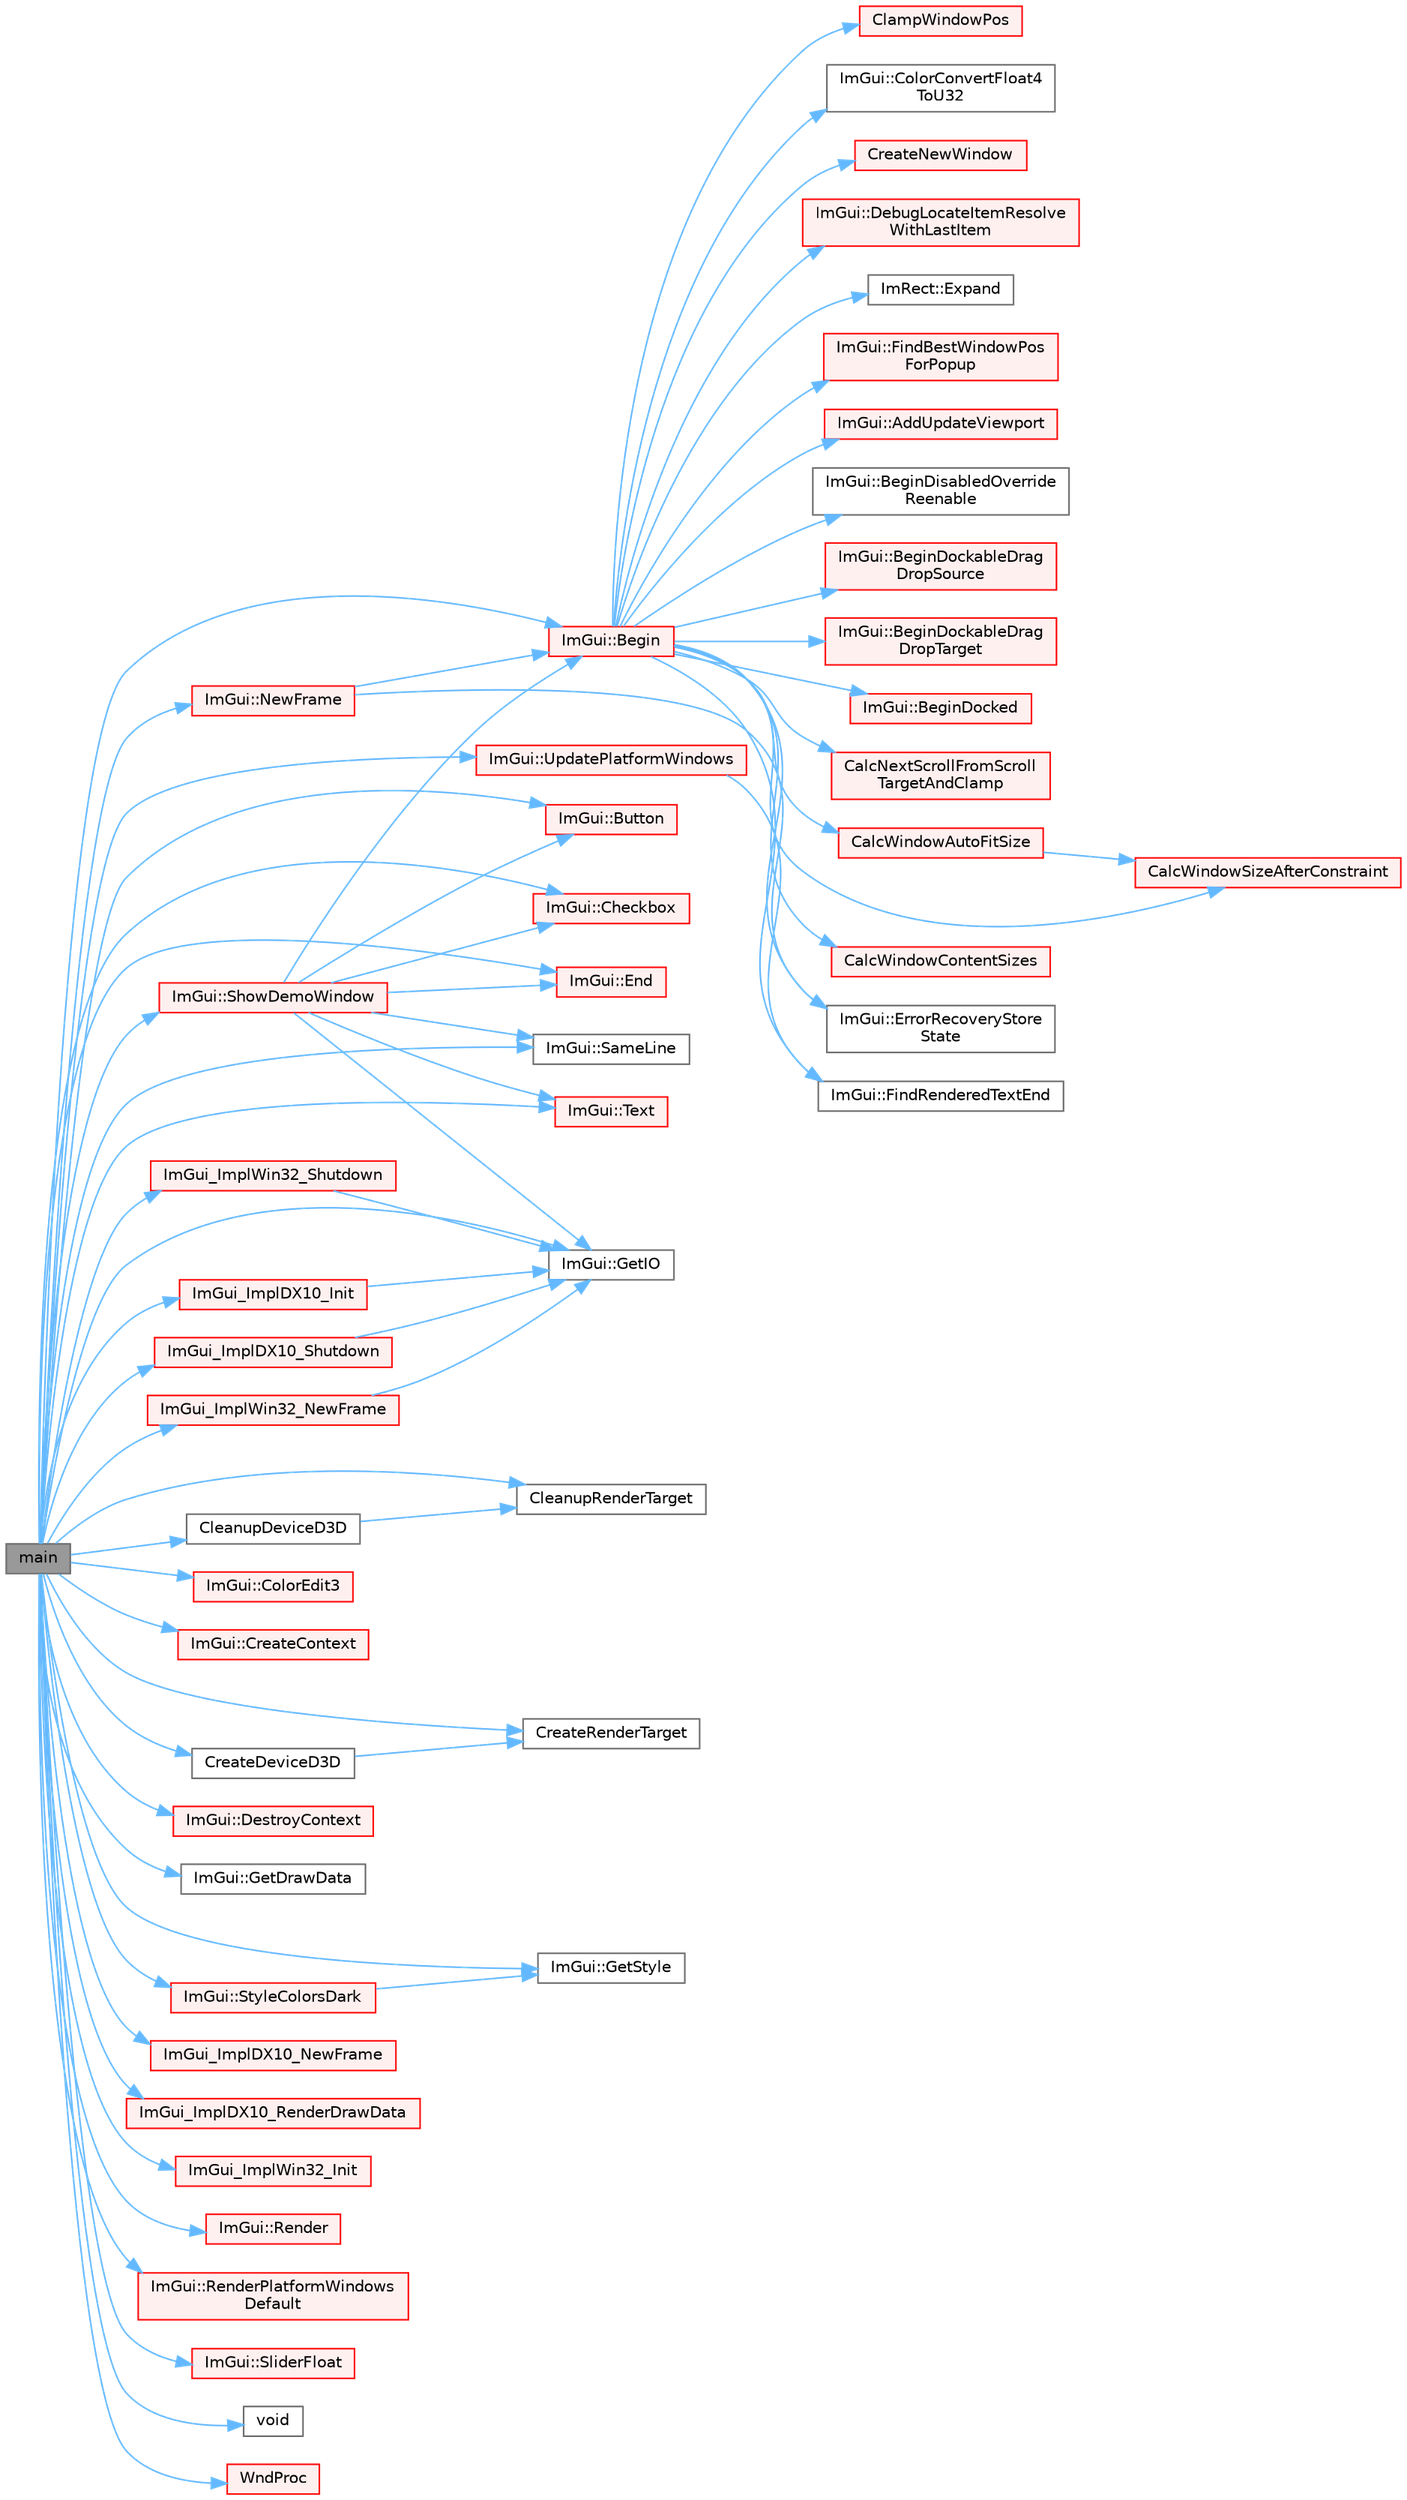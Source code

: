 digraph "main"
{
 // LATEX_PDF_SIZE
  bgcolor="transparent";
  edge [fontname=Helvetica,fontsize=10,labelfontname=Helvetica,labelfontsize=10];
  node [fontname=Helvetica,fontsize=10,shape=box,height=0.2,width=0.4];
  rankdir="LR";
  Node1 [id="Node000001",label="main",height=0.2,width=0.4,color="gray40", fillcolor="grey60", style="filled", fontcolor="black",tooltip=" "];
  Node1 -> Node2 [id="edge1_Node000001_Node000002",color="steelblue1",style="solid",tooltip=" "];
  Node2 [id="Node000002",label="ImGui::Begin",height=0.2,width=0.4,color="red", fillcolor="#FFF0F0", style="filled",URL="$namespace_im_gui.html#a581e58db0bc930bafa4a5d23093a2b99",tooltip=" "];
  Node2 -> Node3 [id="edge2_Node000002_Node000003",color="steelblue1",style="solid",tooltip=" "];
  Node3 [id="Node000003",label="ImGui::AddUpdateViewport",height=0.2,width=0.4,color="red", fillcolor="#FFF0F0", style="filled",URL="$namespace_im_gui.html#ada58e5d3e2efc3cef60f213d771408d8",tooltip=" "];
  Node2 -> Node19 [id="edge3_Node000002_Node000019",color="steelblue1",style="solid",tooltip=" "];
  Node19 [id="Node000019",label="ImGui::BeginDisabledOverride\lReenable",height=0.2,width=0.4,color="grey40", fillcolor="white", style="filled",URL="$namespace_im_gui.html#a26b36756e219b7129f894e1c2feb17a8",tooltip=" "];
  Node2 -> Node20 [id="edge4_Node000002_Node000020",color="steelblue1",style="solid",tooltip=" "];
  Node20 [id="Node000020",label="ImGui::BeginDockableDrag\lDropSource",height=0.2,width=0.4,color="red", fillcolor="#FFF0F0", style="filled",URL="$namespace_im_gui.html#a7a435b1565d4884e42a5ee5667f21a1f",tooltip=" "];
  Node2 -> Node370 [id="edge5_Node000002_Node000370",color="steelblue1",style="solid",tooltip=" "];
  Node370 [id="Node000370",label="ImGui::BeginDockableDrag\lDropTarget",height=0.2,width=0.4,color="red", fillcolor="#FFF0F0", style="filled",URL="$namespace_im_gui.html#a1725ff3becdb963b97c16d69d4c9f308",tooltip=" "];
  Node2 -> Node414 [id="edge6_Node000002_Node000414",color="steelblue1",style="solid",tooltip=" "];
  Node414 [id="Node000414",label="ImGui::BeginDocked",height=0.2,width=0.4,color="red", fillcolor="#FFF0F0", style="filled",URL="$namespace_im_gui.html#a627bb85e7c0ab597360f63719bfb1e55",tooltip=" "];
  Node2 -> Node262 [id="edge7_Node000002_Node000262",color="steelblue1",style="solid",tooltip=" "];
  Node262 [id="Node000262",label="CalcNextScrollFromScroll\lTargetAndClamp",height=0.2,width=0.4,color="red", fillcolor="#FFF0F0", style="filled",URL="$imgui_8cpp.html#a07abb80a54115cb5cf9da03351e29533",tooltip=" "];
  Node2 -> Node238 [id="edge8_Node000002_Node000238",color="steelblue1",style="solid",tooltip=" "];
  Node238 [id="Node000238",label="CalcWindowAutoFitSize",height=0.2,width=0.4,color="red", fillcolor="#FFF0F0", style="filled",URL="$imgui_8cpp.html#acbe6338daf87dc6ab636f02f1367eb41",tooltip=" "];
  Node238 -> Node241 [id="edge9_Node000238_Node000241",color="steelblue1",style="solid",tooltip=" "];
  Node241 [id="Node000241",label="CalcWindowSizeAfterConstraint",height=0.2,width=0.4,color="red", fillcolor="#FFF0F0", style="filled",URL="$imgui_8cpp.html#a0c4618a6985c33c4936f1d9f1c7b26b4",tooltip=" "];
  Node2 -> Node243 [id="edge10_Node000002_Node000243",color="steelblue1",style="solid",tooltip=" "];
  Node243 [id="Node000243",label="CalcWindowContentSizes",height=0.2,width=0.4,color="red", fillcolor="#FFF0F0", style="filled",URL="$imgui_8cpp.html#a6eddef51b4880a9f1dca88837f71fc6e",tooltip=" "];
  Node2 -> Node241 [id="edge11_Node000002_Node000241",color="steelblue1",style="solid",tooltip=" "];
  Node2 -> Node460 [id="edge12_Node000002_Node000460",color="steelblue1",style="solid",tooltip=" "];
  Node460 [id="Node000460",label="ClampWindowPos",height=0.2,width=0.4,color="red", fillcolor="#FFF0F0", style="filled",URL="$imgui_8cpp.html#a27b88f27774c413d5578ab6a3f989872",tooltip=" "];
  Node2 -> Node89 [id="edge13_Node000002_Node000089",color="steelblue1",style="solid",tooltip=" "];
  Node89 [id="Node000089",label="ImGui::ColorConvertFloat4\lToU32",height=0.2,width=0.4,color="grey40", fillcolor="white", style="filled",URL="$namespace_im_gui.html#abe2691de0b1a71c774ab24cc91564a94",tooltip=" "];
  Node2 -> Node461 [id="edge14_Node000002_Node000461",color="steelblue1",style="solid",tooltip=" "];
  Node461 [id="Node000461",label="CreateNewWindow",height=0.2,width=0.4,color="red", fillcolor="#FFF0F0", style="filled",URL="$imgui_8cpp.html#a3c92847eb67e7138e6f9af0ee66d3b33",tooltip=" "];
  Node2 -> Node111 [id="edge15_Node000002_Node000111",color="steelblue1",style="solid",tooltip=" "];
  Node111 [id="Node000111",label="ImGui::DebugLocateItemResolve\lWithLastItem",height=0.2,width=0.4,color="red", fillcolor="#FFF0F0", style="filled",URL="$namespace_im_gui.html#ae8ab0d7dfc90af8e82db3ed9e7829219",tooltip=" "];
  Node2 -> Node467 [id="edge16_Node000002_Node000467",color="steelblue1",style="solid",tooltip=" "];
  Node467 [id="Node000467",label="ImGui::ErrorRecoveryStore\lState",height=0.2,width=0.4,color="grey40", fillcolor="white", style="filled",URL="$namespace_im_gui.html#ac961d81019f580ffaec6b8857635a348",tooltip=" "];
  Node2 -> Node192 [id="edge17_Node000002_Node000192",color="steelblue1",style="solid",tooltip=" "];
  Node192 [id="Node000192",label="ImRect::Expand",height=0.2,width=0.4,color="grey40", fillcolor="white", style="filled",URL="$struct_im_rect.html#af33a7424c3341d08acd69da30c27c753",tooltip=" "];
  Node2 -> Node468 [id="edge18_Node000002_Node000468",color="steelblue1",style="solid",tooltip=" "];
  Node468 [id="Node000468",label="ImGui::FindBestWindowPos\lForPopup",height=0.2,width=0.4,color="red", fillcolor="#FFF0F0", style="filled",URL="$namespace_im_gui.html#a310ff87cbe678e2c632bf1f5577a7fbd",tooltip=" "];
  Node2 -> Node147 [id="edge19_Node000002_Node000147",color="steelblue1",style="solid",tooltip=" "];
  Node147 [id="Node000147",label="ImGui::FindRenderedTextEnd",height=0.2,width=0.4,color="grey40", fillcolor="white", style="filled",URL="$namespace_im_gui.html#a7671e1dbc803a31b06081b52a771d83f",tooltip=" "];
  Node1 -> Node515 [id="edge20_Node000001_Node000515",color="steelblue1",style="solid",tooltip=" "];
  Node515 [id="Node000515",label="ImGui::Button",height=0.2,width=0.4,color="red", fillcolor="#FFF0F0", style="filled",URL="$namespace_im_gui.html#a38094c568ce398db5a3abb9d3ac92030",tooltip=" "];
  Node1 -> Node518 [id="edge21_Node000001_Node000518",color="steelblue1",style="solid",tooltip=" "];
  Node518 [id="Node000518",label="ImGui::Checkbox",height=0.2,width=0.4,color="red", fillcolor="#FFF0F0", style="filled",URL="$namespace_im_gui.html#a57d73c1d0ef807fef734d91024092027",tooltip=" "];
  Node1 -> Node519 [id="edge22_Node000001_Node000519",color="steelblue1",style="solid",tooltip=" "];
  Node519 [id="Node000519",label="CleanupDeviceD3D",height=0.2,width=0.4,color="grey40", fillcolor="white", style="filled",URL="$imgui_2examples_2example__sdl2__directx11_2main_8cpp.html#ae184460b32863da763541b7e59cfdae7",tooltip=" "];
  Node519 -> Node520 [id="edge23_Node000519_Node000520",color="steelblue1",style="solid",tooltip=" "];
  Node520 [id="Node000520",label="CleanupRenderTarget",height=0.2,width=0.4,color="grey40", fillcolor="white", style="filled",URL="$imgui_2examples_2example__sdl2__directx11_2main_8cpp.html#a158bd53beaca42a81f1154cdcbef96ef",tooltip=" "];
  Node1 -> Node520 [id="edge24_Node000001_Node000520",color="steelblue1",style="solid",tooltip=" "];
  Node1 -> Node521 [id="edge25_Node000001_Node000521",color="steelblue1",style="solid",tooltip=" "];
  Node521 [id="Node000521",label="ImGui::ColorEdit3",height=0.2,width=0.4,color="red", fillcolor="#FFF0F0", style="filled",URL="$namespace_im_gui.html#a5afe76ba1c91f07363e40396e7df656e",tooltip=" "];
  Node1 -> Node620 [id="edge26_Node000001_Node000620",color="steelblue1",style="solid",tooltip=" "];
  Node620 [id="Node000620",label="ImGui::CreateContext",height=0.2,width=0.4,color="red", fillcolor="#FFF0F0", style="filled",URL="$namespace_im_gui.html#a4ff6c9ad05a0eba37ce1b5ff1607810a",tooltip=" "];
  Node1 -> Node678 [id="edge27_Node000001_Node000678",color="steelblue1",style="solid",tooltip=" "];
  Node678 [id="Node000678",label="CreateDeviceD3D",height=0.2,width=0.4,color="grey40", fillcolor="white", style="filled",URL="$imgui_2examples_2example__sdl2__directx11_2main_8cpp.html#a9adec99bddda709d509857760a77a8fe",tooltip=" "];
  Node678 -> Node679 [id="edge28_Node000678_Node000679",color="steelblue1",style="solid",tooltip=" "];
  Node679 [id="Node000679",label="CreateRenderTarget",height=0.2,width=0.4,color="grey40", fillcolor="white", style="filled",URL="$imgui_2examples_2example__sdl2__directx11_2main_8cpp.html#ab9ce49cc3b65f418ffe44be5b6b40da6",tooltip=" "];
  Node1 -> Node679 [id="edge29_Node000001_Node000679",color="steelblue1",style="solid",tooltip=" "];
  Node1 -> Node680 [id="edge30_Node000001_Node000680",color="steelblue1",style="solid",tooltip=" "];
  Node680 [id="Node000680",label="ImGui::DestroyContext",height=0.2,width=0.4,color="red", fillcolor="#FFF0F0", style="filled",URL="$namespace_im_gui.html#ab9132deece575023170cd8e681d0581d",tooltip=" "];
  Node1 -> Node84 [id="edge31_Node000001_Node000084",color="steelblue1",style="solid",tooltip=" "];
  Node84 [id="Node000084",label="ImGui::End",height=0.2,width=0.4,color="red", fillcolor="#FFF0F0", style="filled",URL="$namespace_im_gui.html#a5479d93794a004c67ceb6d13f37c8254",tooltip=" "];
  Node1 -> Node694 [id="edge32_Node000001_Node000694",color="steelblue1",style="solid",tooltip=" "];
  Node694 [id="Node000694",label="ImGui::GetDrawData",height=0.2,width=0.4,color="grey40", fillcolor="white", style="filled",URL="$namespace_im_gui.html#ab73131dc44b1267dac04f0c2bb0af983",tooltip=" "];
  Node1 -> Node683 [id="edge33_Node000001_Node000683",color="steelblue1",style="solid",tooltip=" "];
  Node683 [id="Node000683",label="ImGui::GetIO",height=0.2,width=0.4,color="grey40", fillcolor="white", style="filled",URL="$namespace_im_gui.html#a3179e560812f878f3961ce803a5d9302",tooltip=" "];
  Node1 -> Node695 [id="edge34_Node000001_Node000695",color="steelblue1",style="solid",tooltip=" "];
  Node695 [id="Node000695",label="ImGui::GetStyle",height=0.2,width=0.4,color="grey40", fillcolor="white", style="filled",URL="$namespace_im_gui.html#abafef4bb3e3654efd96a47b2e22870a7",tooltip=" "];
  Node1 -> Node696 [id="edge35_Node000001_Node000696",color="steelblue1",style="solid",tooltip=" "];
  Node696 [id="Node000696",label="ImGui_ImplDX10_Init",height=0.2,width=0.4,color="red", fillcolor="#FFF0F0", style="filled",URL="$imgui__impl__dx10_8cpp.html#aa8dc800cedc5092805e1aa9d6afee906",tooltip=" "];
  Node696 -> Node683 [id="edge36_Node000696_Node000683",color="steelblue1",style="solid",tooltip=" "];
  Node1 -> Node741 [id="edge37_Node000001_Node000741",color="steelblue1",style="solid",tooltip=" "];
  Node741 [id="Node000741",label="ImGui_ImplDX10_NewFrame",height=0.2,width=0.4,color="red", fillcolor="#FFF0F0", style="filled",URL="$imgui__impl__dx10_8cpp.html#a5fb006cecac917c2461e3e97df812de6",tooltip=" "];
  Node1 -> Node703 [id="edge38_Node000001_Node000703",color="steelblue1",style="solid",tooltip=" "];
  Node703 [id="Node000703",label="ImGui_ImplDX10_RenderDrawData",height=0.2,width=0.4,color="red", fillcolor="#FFF0F0", style="filled",URL="$imgui__impl__dx10_8cpp.html#a36b94daad0a10caa3af4debaf6712226",tooltip=" "];
  Node1 -> Node816 [id="edge39_Node000001_Node000816",color="steelblue1",style="solid",tooltip=" "];
  Node816 [id="Node000816",label="ImGui_ImplDX10_Shutdown",height=0.2,width=0.4,color="red", fillcolor="#FFF0F0", style="filled",URL="$imgui__impl__dx10_8cpp.html#af1d6a78c053f5582d67d8de49b0ac8bd",tooltip=" "];
  Node816 -> Node683 [id="edge40_Node000816_Node000683",color="steelblue1",style="solid",tooltip=" "];
  Node1 -> Node818 [id="edge41_Node000001_Node000818",color="steelblue1",style="solid",tooltip=" "];
  Node818 [id="Node000818",label="ImGui_ImplWin32_Init",height=0.2,width=0.4,color="red", fillcolor="#FFF0F0", style="filled",URL="$imgui__impl__win32_8cpp.html#a9f752412a1f6dfdf6fc00dbbd90a8428",tooltip=" "];
  Node1 -> Node871 [id="edge42_Node000001_Node000871",color="steelblue1",style="solid",tooltip=" "];
  Node871 [id="Node000871",label="ImGui_ImplWin32_NewFrame",height=0.2,width=0.4,color="red", fillcolor="#FFF0F0", style="filled",URL="$imgui__impl__win32_8cpp.html#ade4f55b90fdbd75a562d894d33f1909e",tooltip=" "];
  Node871 -> Node683 [id="edge43_Node000871_Node000683",color="steelblue1",style="solid",tooltip=" "];
  Node1 -> Node878 [id="edge44_Node000001_Node000878",color="steelblue1",style="solid",tooltip=" "];
  Node878 [id="Node000878",label="ImGui_ImplWin32_Shutdown",height=0.2,width=0.4,color="red", fillcolor="#FFF0F0", style="filled",URL="$imgui__impl__win32_8cpp.html#a4eddd1969cc460312197f2df3dbc992a",tooltip=" "];
  Node878 -> Node683 [id="edge45_Node000878_Node000683",color="steelblue1",style="solid",tooltip=" "];
  Node1 -> Node880 [id="edge46_Node000001_Node000880",color="steelblue1",style="solid",tooltip=" "];
  Node880 [id="Node000880",label="ImGui::NewFrame",height=0.2,width=0.4,color="red", fillcolor="#FFF0F0", style="filled",URL="$namespace_im_gui.html#ab3f1fc018f903b7ad79fd10663375774",tooltip=" "];
  Node880 -> Node2 [id="edge47_Node000880_Node000002",color="steelblue1",style="solid",tooltip=" "];
  Node880 -> Node467 [id="edge48_Node000880_Node000467",color="steelblue1",style="solid",tooltip=" "];
  Node1 -> Node1009 [id="edge49_Node000001_Node001009",color="steelblue1",style="solid",tooltip=" "];
  Node1009 [id="Node001009",label="ImGui::Render",height=0.2,width=0.4,color="red", fillcolor="#FFF0F0", style="filled",URL="$namespace_im_gui.html#ab51a164f547317c16c441f1599e3946d",tooltip=" "];
  Node1 -> Node1053 [id="edge50_Node000001_Node001053",color="steelblue1",style="solid",tooltip=" "];
  Node1053 [id="Node001053",label="ImGui::RenderPlatformWindows\lDefault",height=0.2,width=0.4,color="red", fillcolor="#FFF0F0", style="filled",URL="$namespace_im_gui.html#a6b071e16d5fd79c23459135ff562bef5",tooltip=" "];
  Node1 -> Node172 [id="edge51_Node000001_Node000172",color="steelblue1",style="solid",tooltip=" "];
  Node172 [id="Node000172",label="ImGui::SameLine",height=0.2,width=0.4,color="grey40", fillcolor="white", style="filled",URL="$namespace_im_gui.html#addd433eb3aae59119e341e80db474f66",tooltip=" "];
  Node1 -> Node1054 [id="edge52_Node000001_Node001054",color="steelblue1",style="solid",tooltip=" "];
  Node1054 [id="Node001054",label="ImGui::ShowDemoWindow",height=0.2,width=0.4,color="red", fillcolor="#FFF0F0", style="filled",URL="$namespace_im_gui.html#af95643a0ce4893b9e57c12991922fb18",tooltip=" "];
  Node1054 -> Node2 [id="edge53_Node001054_Node000002",color="steelblue1",style="solid",tooltip=" "];
  Node1054 -> Node515 [id="edge54_Node001054_Node000515",color="steelblue1",style="solid",tooltip=" "];
  Node1054 -> Node518 [id="edge55_Node001054_Node000518",color="steelblue1",style="solid",tooltip=" "];
  Node1054 -> Node84 [id="edge56_Node001054_Node000084",color="steelblue1",style="solid",tooltip=" "];
  Node1054 -> Node683 [id="edge57_Node001054_Node000683",color="steelblue1",style="solid",tooltip=" "];
  Node1054 -> Node172 [id="edge58_Node001054_Node000172",color="steelblue1",style="solid",tooltip=" "];
  Node1054 -> Node529 [id="edge59_Node001054_Node000529",color="steelblue1",style="solid",tooltip=" "];
  Node529 [id="Node000529",label="ImGui::Text",height=0.2,width=0.4,color="red", fillcolor="#FFF0F0", style="filled",URL="$namespace_im_gui.html#a9e7b83611fe441d54fad2effb4bf4965",tooltip=" "];
  Node1 -> Node1103 [id="edge60_Node000001_Node001103",color="steelblue1",style="solid",tooltip=" "];
  Node1103 [id="Node001103",label="ImGui::SliderFloat",height=0.2,width=0.4,color="red", fillcolor="#FFF0F0", style="filled",URL="$namespace_im_gui.html#a864f761801792a0cc5ce3408f3392cfc",tooltip=" "];
  Node1 -> Node1490 [id="edge61_Node000001_Node001490",color="steelblue1",style="solid",tooltip=" "];
  Node1490 [id="Node001490",label="ImGui::StyleColorsDark",height=0.2,width=0.4,color="red", fillcolor="#FFF0F0", style="filled",URL="$namespace_im_gui.html#a26c67fc14081b359566d5e135cd8c767",tooltip=" "];
  Node1490 -> Node695 [id="edge62_Node001490_Node000695",color="steelblue1",style="solid",tooltip=" "];
  Node1 -> Node529 [id="edge63_Node000001_Node000529",color="steelblue1",style="solid",tooltip=" "];
  Node1 -> Node1493 [id="edge64_Node000001_Node001493",color="steelblue1",style="solid",tooltip=" "];
  Node1493 [id="Node001493",label="ImGui::UpdatePlatformWindows",height=0.2,width=0.4,color="red", fillcolor="#FFF0F0", style="filled",URL="$namespace_im_gui.html#aec5bbce3200aa681dac6a1915ef07f60",tooltip=" "];
  Node1493 -> Node147 [id="edge65_Node001493_Node000147",color="steelblue1",style="solid",tooltip=" "];
  Node1 -> Node362 [id="edge66_Node000001_Node000362",color="steelblue1",style="solid",tooltip=" "];
  Node362 [id="Node000362",label="void",height=0.2,width=0.4,color="grey40", fillcolor="white", style="filled",URL="$mimalloc_8h.html#a9d6d8aef94ac19034a5f163606f84830",tooltip=" "];
  Node1 -> Node1495 [id="edge67_Node000001_Node001495",color="steelblue1",style="solid",tooltip=" "];
  Node1495 [id="Node001495",label="WndProc",height=0.2,width=0.4,color="red", fillcolor="#FFF0F0", style="filled",URL="$imgui_2examples_2example__win32__directx10_2main_8cpp.html#aa726a6316fd5b9e2520d1c71670ccc16",tooltip=" "];
}
